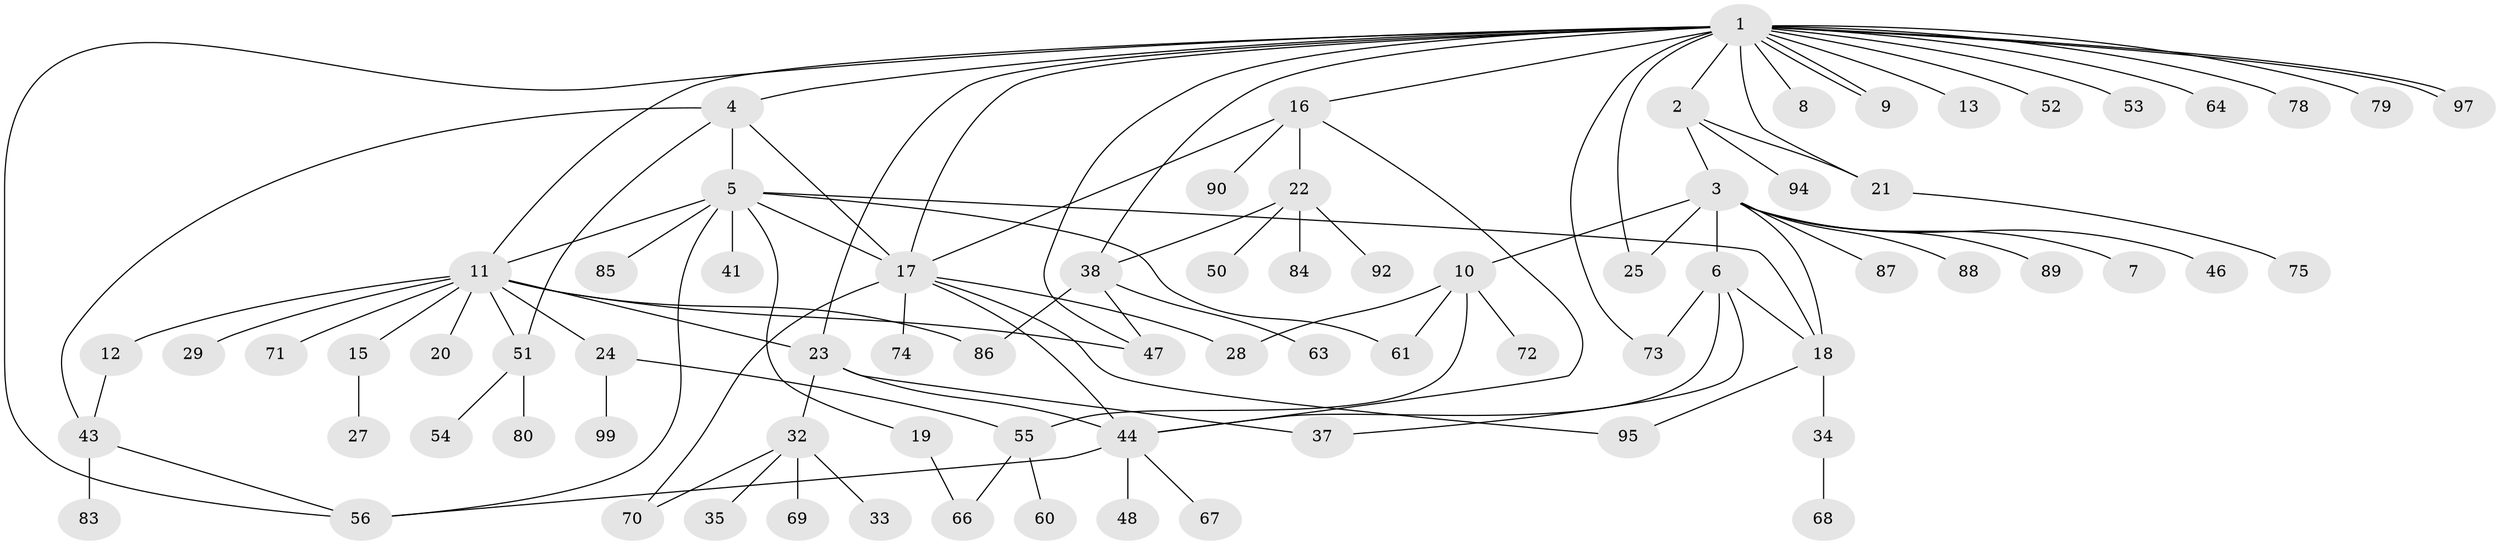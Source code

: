 // original degree distribution, {23: 0.01, 5: 0.05, 11: 0.02, 8: 0.01, 10: 0.02, 4: 0.07, 1: 0.45, 2: 0.26, 3: 0.08, 6: 0.02, 7: 0.01}
// Generated by graph-tools (version 1.1) at 2025/11/02/21/25 10:11:09]
// undirected, 76 vertices, 106 edges
graph export_dot {
graph [start="1"]
  node [color=gray90,style=filled];
  1 [super="+42"];
  2 [super="+82"];
  3 [super="+31"];
  4 [super="+62"];
  5 [super="+57"];
  6 [super="+26"];
  7;
  8;
  9;
  10 [super="+14"];
  11 [super="+65"];
  12;
  13;
  15;
  16 [super="+93"];
  17 [super="+39"];
  18 [super="+36"];
  19;
  20;
  21 [super="+30"];
  22 [super="+91"];
  23 [super="+98"];
  24 [super="+49"];
  25;
  27;
  28;
  29;
  32 [super="+45"];
  33;
  34;
  35 [super="+76"];
  37;
  38 [super="+40"];
  41;
  43 [super="+59"];
  44;
  46;
  47;
  48;
  50;
  51 [super="+77"];
  52;
  53;
  54;
  55 [super="+58"];
  56 [super="+81"];
  60;
  61;
  63;
  64;
  66;
  67;
  68;
  69;
  70;
  71;
  72;
  73;
  74;
  75;
  78;
  79;
  80;
  83;
  84;
  85;
  86;
  87;
  88 [super="+96"];
  89;
  90;
  92;
  94 [super="+100"];
  95;
  97;
  99;
  1 -- 2;
  1 -- 4;
  1 -- 8;
  1 -- 9;
  1 -- 9;
  1 -- 13;
  1 -- 16;
  1 -- 17;
  1 -- 21 [weight=2];
  1 -- 23;
  1 -- 25;
  1 -- 38;
  1 -- 47;
  1 -- 52;
  1 -- 56;
  1 -- 64;
  1 -- 73;
  1 -- 78;
  1 -- 79;
  1 -- 97;
  1 -- 97;
  1 -- 53;
  1 -- 11;
  2 -- 3;
  2 -- 94;
  2 -- 21;
  3 -- 6;
  3 -- 7;
  3 -- 10;
  3 -- 18;
  3 -- 25;
  3 -- 46;
  3 -- 87;
  3 -- 88;
  3 -- 89;
  4 -- 5;
  4 -- 17 [weight=2];
  4 -- 43 [weight=2];
  4 -- 51;
  5 -- 11;
  5 -- 17;
  5 -- 18;
  5 -- 19;
  5 -- 41;
  5 -- 56;
  5 -- 61;
  5 -- 85;
  6 -- 44;
  6 -- 73;
  6 -- 18;
  6 -- 37;
  10 -- 55;
  10 -- 72;
  10 -- 28;
  10 -- 61;
  11 -- 12;
  11 -- 15;
  11 -- 20;
  11 -- 24;
  11 -- 29;
  11 -- 51;
  11 -- 71;
  11 -- 86;
  11 -- 47;
  11 -- 23;
  12 -- 43;
  15 -- 27;
  16 -- 22;
  16 -- 90;
  16 -- 17;
  16 -- 44;
  17 -- 28;
  17 -- 44;
  17 -- 70;
  17 -- 74;
  17 -- 95;
  18 -- 34;
  18 -- 95;
  19 -- 66;
  21 -- 75;
  22 -- 50;
  22 -- 84;
  22 -- 92;
  22 -- 38;
  23 -- 32;
  23 -- 44;
  23 -- 37;
  24 -- 99;
  24 -- 55;
  32 -- 33;
  32 -- 35;
  32 -- 69;
  32 -- 70;
  34 -- 68;
  38 -- 63;
  38 -- 86;
  38 -- 47;
  43 -- 83;
  43 -- 56;
  44 -- 48;
  44 -- 56;
  44 -- 67;
  51 -- 54;
  51 -- 80;
  55 -- 66;
  55 -- 60;
}
